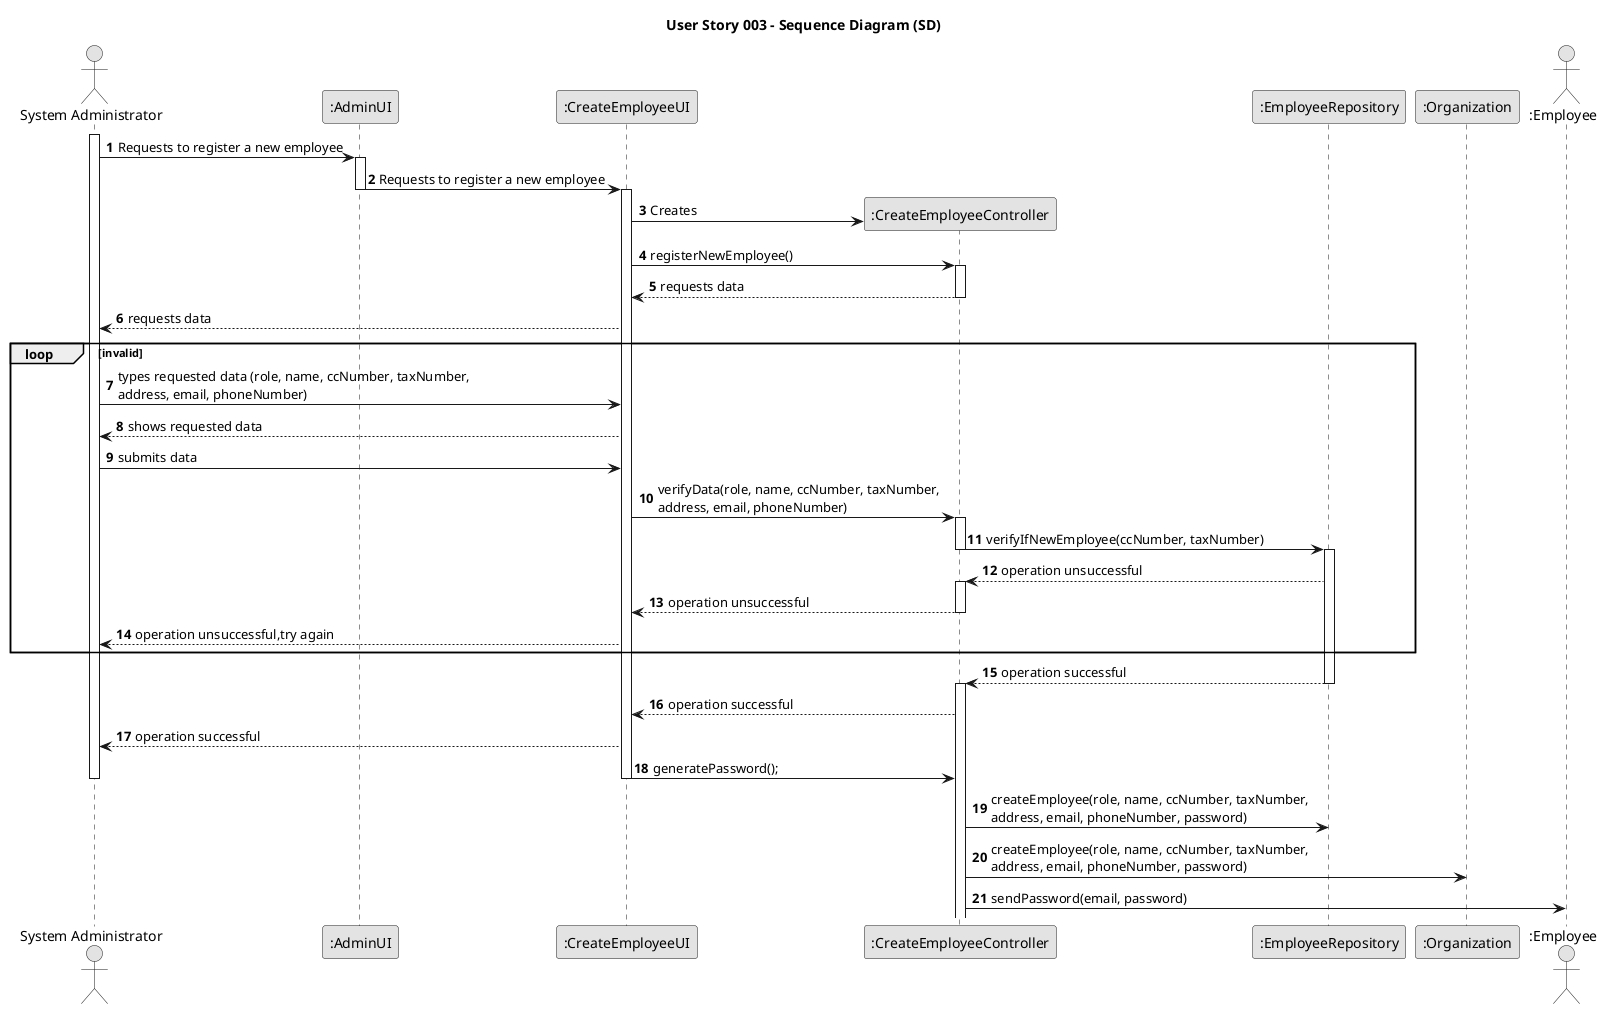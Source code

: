 @startuml
skinparam monochrome true
skinparam packageStyle rectangle
skinparam shadowing false

title User Story 003 - Sequence Diagram (SD)

autonumber

actor "System Administrator" as ADM
participant ":AdminUI" as ADMUI
participant ":CreateEmployeeUI" as CRTUI
participant ":CreateEmployeeController" as CNTRL
participant ":EmployeeRepository" as Repository
participant ":Organization" as Organization
actor ":Employee" as Employee



activate ADM

ADM -> ADMUI : Requests to register a new employee

activate ADMUI

ADMUI -> CRTUI : Requests to register a new employee

deactivate ADMUI

activate CRTUI

CRTUI -> CNTRL** : Creates

CRTUI -> CNTRL : registerNewEmployee()

activate CNTRL

CNTRL --> CRTUI : requests data

deactivate CNTRL

CRTUI --> ADM : requests data



loop invalid

ADM -> CRTUI : types requested data (role, name, ccNumber, taxNumber, \naddress, email, phoneNumber)

CRTUI --> ADM : shows requested data

ADM -> CRTUI : submits data

CRTUI -> CNTRL : verifyData(role, name, ccNumber, taxNumber, \naddress, email, phoneNumber)

activate CNTRL

CNTRL -> Repository : verifyIfNewEmployee(ccNumber, taxNumber)

deactivate CNTRL

activate Repository

Repository --> CNTRL : operation unsuccessful

activate CNTRL

CNTRL --> CRTUI : operation unsuccessful

deactivate CNTRL

CRTUI -->ADM : operation unsuccessful,try again

end



Repository --> CNTRL : operation successful

deactivate Repository

activate CNTRL

CNTRL --> CRTUI : operation successful

CRTUI --> ADM : operation successful

CRTUI -> CNTRL : generatePassword();

deactivate CRTUI

deactivate ADM

CNTRL -> Repository: createEmployee(role, name, ccNumber, taxNumber, \naddress, email, phoneNumber, password)

CNTRL -> Organization: createEmployee(role, name, ccNumber, taxNumber, \naddress, email, phoneNumber, password)

CNTRL -> Employee : sendPassword(email, password)

@enduml